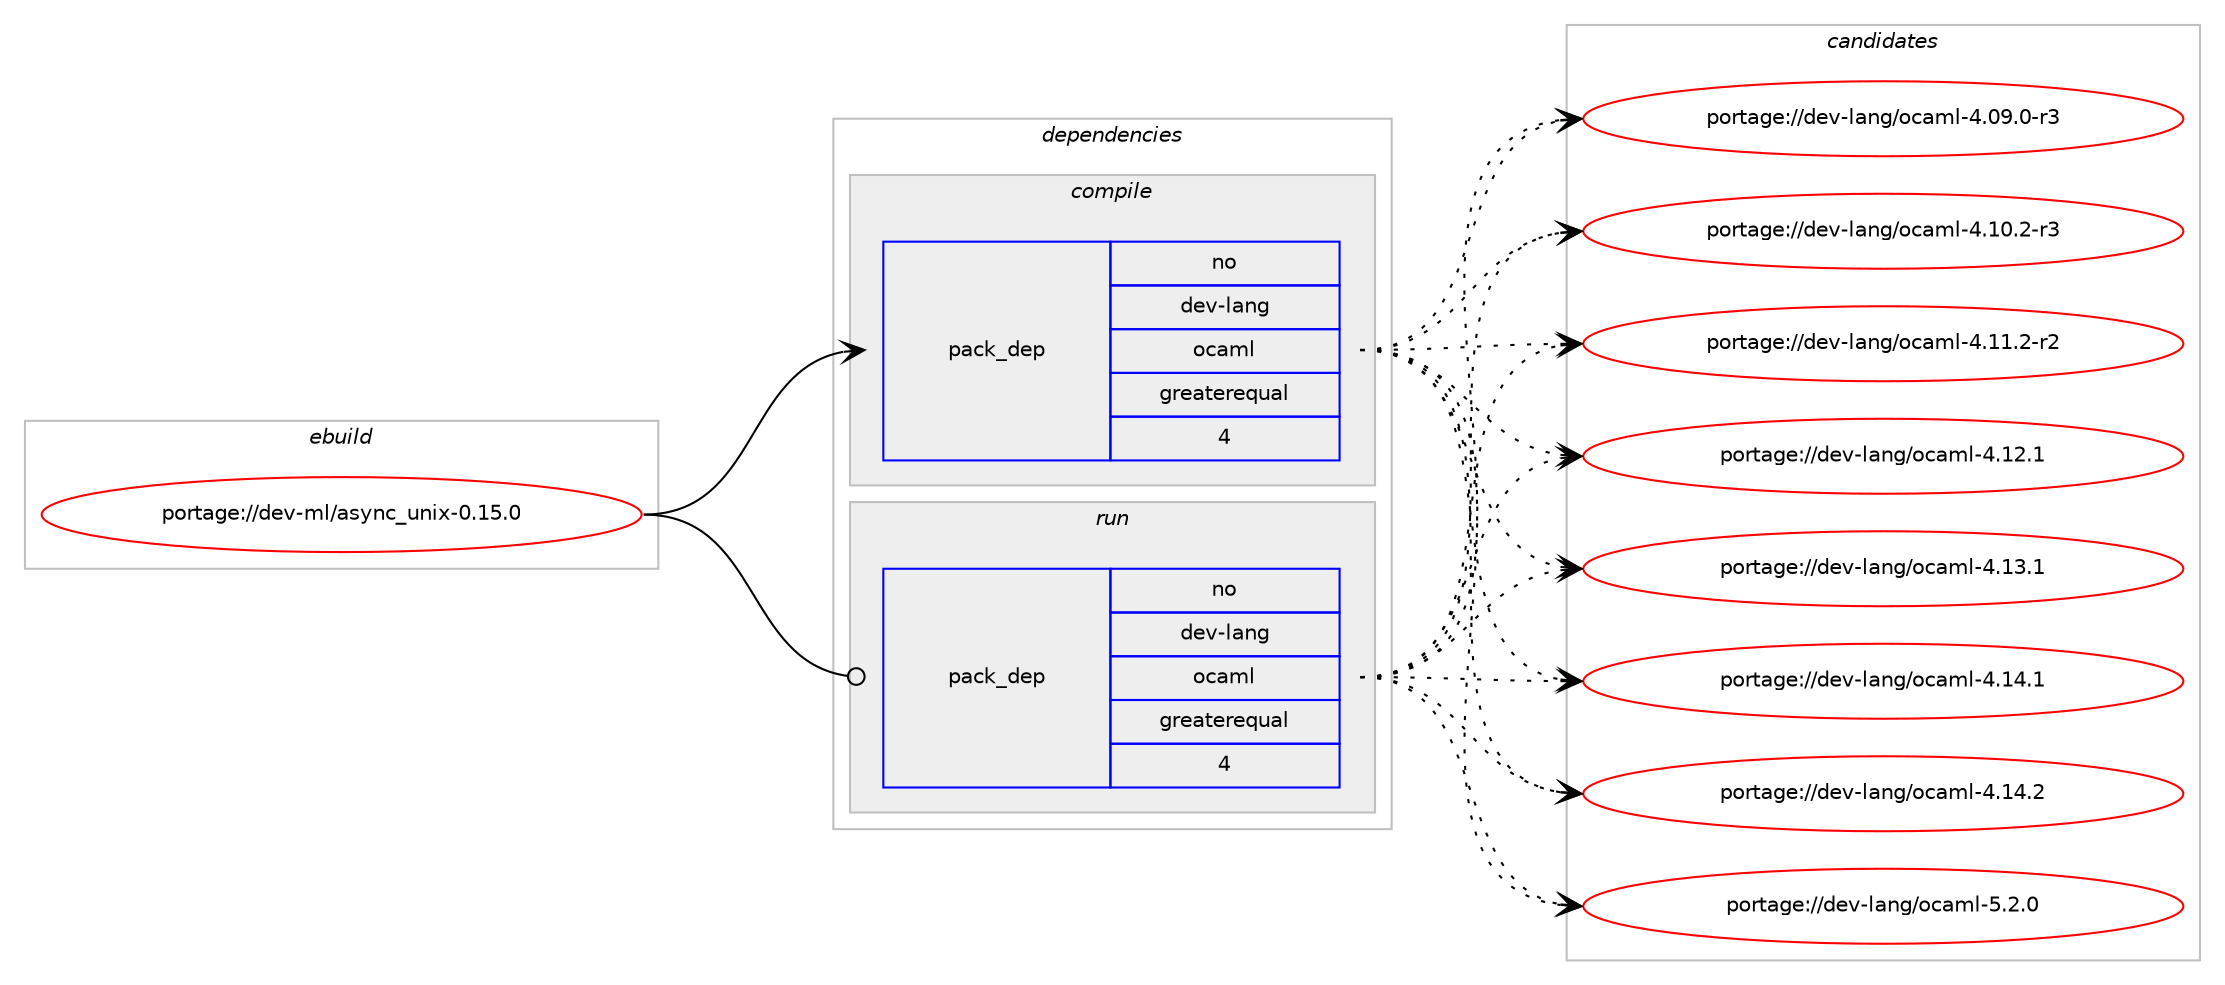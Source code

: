 digraph prolog {

# *************
# Graph options
# *************

newrank=true;
concentrate=true;
compound=true;
graph [rankdir=LR,fontname=Helvetica,fontsize=10,ranksep=1.5];#, ranksep=2.5, nodesep=0.2];
edge  [arrowhead=vee];
node  [fontname=Helvetica,fontsize=10];

# **********
# The ebuild
# **********

subgraph cluster_leftcol {
color=gray;
rank=same;
label=<<i>ebuild</i>>;
id [label="portage://dev-ml/async_unix-0.15.0", color=red, width=4, href="../dev-ml/async_unix-0.15.0.svg"];
}

# ****************
# The dependencies
# ****************

subgraph cluster_midcol {
color=gray;
label=<<i>dependencies</i>>;
subgraph cluster_compile {
fillcolor="#eeeeee";
style=filled;
label=<<i>compile</i>>;
subgraph pack29624 {
dependency59222 [label=<<TABLE BORDER="0" CELLBORDER="1" CELLSPACING="0" CELLPADDING="4" WIDTH="220"><TR><TD ROWSPAN="6" CELLPADDING="30">pack_dep</TD></TR><TR><TD WIDTH="110">no</TD></TR><TR><TD>dev-lang</TD></TR><TR><TD>ocaml</TD></TR><TR><TD>greaterequal</TD></TR><TR><TD>4</TD></TR></TABLE>>, shape=none, color=blue];
}
id:e -> dependency59222:w [weight=20,style="solid",arrowhead="vee"];
# *** BEGIN UNKNOWN DEPENDENCY TYPE (TODO) ***
# id -> package_dependency(portage://dev-ml/async_unix-0.15.0,install,no,dev-ml,async_kernel,none,[,,],[slot(0),subslot(0.15)],[])
# *** END UNKNOWN DEPENDENCY TYPE (TODO) ***

# *** BEGIN UNKNOWN DEPENDENCY TYPE (TODO) ***
# id -> package_dependency(portage://dev-ml/async_unix-0.15.0,install,no,dev-ml,core_unix,none,[,,],[slot(0),subslot(0.15)],[])
# *** END UNKNOWN DEPENDENCY TYPE (TODO) ***

# *** BEGIN UNKNOWN DEPENDENCY TYPE (TODO) ***
# id -> package_dependency(portage://dev-ml/async_unix-0.15.0,install,no,dev-ml,dune,none,[,,],any_same_slot,[])
# *** END UNKNOWN DEPENDENCY TYPE (TODO) ***

}
subgraph cluster_compileandrun {
fillcolor="#eeeeee";
style=filled;
label=<<i>compile and run</i>>;
}
subgraph cluster_run {
fillcolor="#eeeeee";
style=filled;
label=<<i>run</i>>;
subgraph pack29625 {
dependency59223 [label=<<TABLE BORDER="0" CELLBORDER="1" CELLSPACING="0" CELLPADDING="4" WIDTH="220"><TR><TD ROWSPAN="6" CELLPADDING="30">pack_dep</TD></TR><TR><TD WIDTH="110">no</TD></TR><TR><TD>dev-lang</TD></TR><TR><TD>ocaml</TD></TR><TR><TD>greaterequal</TD></TR><TR><TD>4</TD></TR></TABLE>>, shape=none, color=blue];
}
id:e -> dependency59223:w [weight=20,style="solid",arrowhead="odot"];
# *** BEGIN UNKNOWN DEPENDENCY TYPE (TODO) ***
# id -> package_dependency(portage://dev-ml/async_unix-0.15.0,run,no,dev-ml,async_kernel,none,[,,],[slot(0),subslot(0.15)],[])
# *** END UNKNOWN DEPENDENCY TYPE (TODO) ***

# *** BEGIN UNKNOWN DEPENDENCY TYPE (TODO) ***
# id -> package_dependency(portage://dev-ml/async_unix-0.15.0,run,no,dev-ml,core_unix,none,[,,],[slot(0),subslot(0.15)],[])
# *** END UNKNOWN DEPENDENCY TYPE (TODO) ***

# *** BEGIN UNKNOWN DEPENDENCY TYPE (TODO) ***
# id -> package_dependency(portage://dev-ml/async_unix-0.15.0,run,no,dev-ml,dune,none,[,,],any_same_slot,[])
# *** END UNKNOWN DEPENDENCY TYPE (TODO) ***

}
}

# **************
# The candidates
# **************

subgraph cluster_choices {
rank=same;
color=gray;
label=<<i>candidates</i>>;

subgraph choice29624 {
color=black;
nodesep=1;
choice1001011184510897110103471119997109108455246485746484511451 [label="portage://dev-lang/ocaml-4.09.0-r3", color=red, width=4,href="../dev-lang/ocaml-4.09.0-r3.svg"];
choice1001011184510897110103471119997109108455246494846504511451 [label="portage://dev-lang/ocaml-4.10.2-r3", color=red, width=4,href="../dev-lang/ocaml-4.10.2-r3.svg"];
choice1001011184510897110103471119997109108455246494946504511450 [label="portage://dev-lang/ocaml-4.11.2-r2", color=red, width=4,href="../dev-lang/ocaml-4.11.2-r2.svg"];
choice100101118451089711010347111999710910845524649504649 [label="portage://dev-lang/ocaml-4.12.1", color=red, width=4,href="../dev-lang/ocaml-4.12.1.svg"];
choice100101118451089711010347111999710910845524649514649 [label="portage://dev-lang/ocaml-4.13.1", color=red, width=4,href="../dev-lang/ocaml-4.13.1.svg"];
choice100101118451089711010347111999710910845524649524649 [label="portage://dev-lang/ocaml-4.14.1", color=red, width=4,href="../dev-lang/ocaml-4.14.1.svg"];
choice100101118451089711010347111999710910845524649524650 [label="portage://dev-lang/ocaml-4.14.2", color=red, width=4,href="../dev-lang/ocaml-4.14.2.svg"];
choice1001011184510897110103471119997109108455346504648 [label="portage://dev-lang/ocaml-5.2.0", color=red, width=4,href="../dev-lang/ocaml-5.2.0.svg"];
dependency59222:e -> choice1001011184510897110103471119997109108455246485746484511451:w [style=dotted,weight="100"];
dependency59222:e -> choice1001011184510897110103471119997109108455246494846504511451:w [style=dotted,weight="100"];
dependency59222:e -> choice1001011184510897110103471119997109108455246494946504511450:w [style=dotted,weight="100"];
dependency59222:e -> choice100101118451089711010347111999710910845524649504649:w [style=dotted,weight="100"];
dependency59222:e -> choice100101118451089711010347111999710910845524649514649:w [style=dotted,weight="100"];
dependency59222:e -> choice100101118451089711010347111999710910845524649524649:w [style=dotted,weight="100"];
dependency59222:e -> choice100101118451089711010347111999710910845524649524650:w [style=dotted,weight="100"];
dependency59222:e -> choice1001011184510897110103471119997109108455346504648:w [style=dotted,weight="100"];
}
subgraph choice29625 {
color=black;
nodesep=1;
choice1001011184510897110103471119997109108455246485746484511451 [label="portage://dev-lang/ocaml-4.09.0-r3", color=red, width=4,href="../dev-lang/ocaml-4.09.0-r3.svg"];
choice1001011184510897110103471119997109108455246494846504511451 [label="portage://dev-lang/ocaml-4.10.2-r3", color=red, width=4,href="../dev-lang/ocaml-4.10.2-r3.svg"];
choice1001011184510897110103471119997109108455246494946504511450 [label="portage://dev-lang/ocaml-4.11.2-r2", color=red, width=4,href="../dev-lang/ocaml-4.11.2-r2.svg"];
choice100101118451089711010347111999710910845524649504649 [label="portage://dev-lang/ocaml-4.12.1", color=red, width=4,href="../dev-lang/ocaml-4.12.1.svg"];
choice100101118451089711010347111999710910845524649514649 [label="portage://dev-lang/ocaml-4.13.1", color=red, width=4,href="../dev-lang/ocaml-4.13.1.svg"];
choice100101118451089711010347111999710910845524649524649 [label="portage://dev-lang/ocaml-4.14.1", color=red, width=4,href="../dev-lang/ocaml-4.14.1.svg"];
choice100101118451089711010347111999710910845524649524650 [label="portage://dev-lang/ocaml-4.14.2", color=red, width=4,href="../dev-lang/ocaml-4.14.2.svg"];
choice1001011184510897110103471119997109108455346504648 [label="portage://dev-lang/ocaml-5.2.0", color=red, width=4,href="../dev-lang/ocaml-5.2.0.svg"];
dependency59223:e -> choice1001011184510897110103471119997109108455246485746484511451:w [style=dotted,weight="100"];
dependency59223:e -> choice1001011184510897110103471119997109108455246494846504511451:w [style=dotted,weight="100"];
dependency59223:e -> choice1001011184510897110103471119997109108455246494946504511450:w [style=dotted,weight="100"];
dependency59223:e -> choice100101118451089711010347111999710910845524649504649:w [style=dotted,weight="100"];
dependency59223:e -> choice100101118451089711010347111999710910845524649514649:w [style=dotted,weight="100"];
dependency59223:e -> choice100101118451089711010347111999710910845524649524649:w [style=dotted,weight="100"];
dependency59223:e -> choice100101118451089711010347111999710910845524649524650:w [style=dotted,weight="100"];
dependency59223:e -> choice1001011184510897110103471119997109108455346504648:w [style=dotted,weight="100"];
}
}

}
